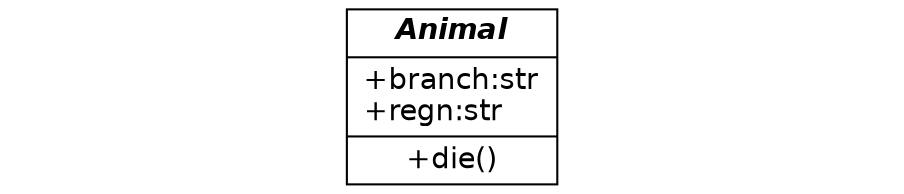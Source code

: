 digraph{
    node [shape=record fontname=Helvetica]
    edge [fontname=Helvetica]
    dpi=160
    ranksep=1.5
    nodesep=1.5

    b1 [label="" shape=none]
    book [label=<{<b><i>Animal</i></b>|+branch:str<BR ALIGN="LEFT" />+regn:str<BR ALIGN="LEFT" />|+die()<BR ALIGN="LEFT" />}>]
    b2 [label="" shape=none]
}
